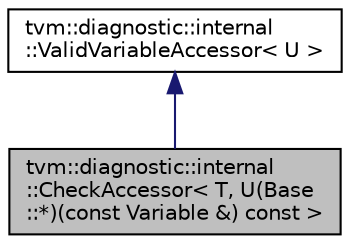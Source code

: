 digraph "tvm::diagnostic::internal::CheckAccessor&lt; T, U(Base::*)(const Variable &amp;) const &gt;"
{
  edge [fontname="Helvetica",fontsize="10",labelfontname="Helvetica",labelfontsize="10"];
  node [fontname="Helvetica",fontsize="10",shape=record];
  Node2 [label="tvm::diagnostic::internal\l::CheckAccessor\< T, U(Base\l::*)(const Variable &) const \>",height=0.2,width=0.4,color="black", fillcolor="grey75", style="filled", fontcolor="black"];
  Node3 -> Node2 [dir="back",color="midnightblue",fontsize="10",style="solid",fontname="Helvetica"];
  Node3 [label="tvm::diagnostic::internal\l::ValidVariableAccessor\< U \>",height=0.2,width=0.4,color="black", fillcolor="white", style="filled",URL="$structtvm_1_1diagnostic_1_1internal_1_1ValidVariableAccessor.html"];
}
